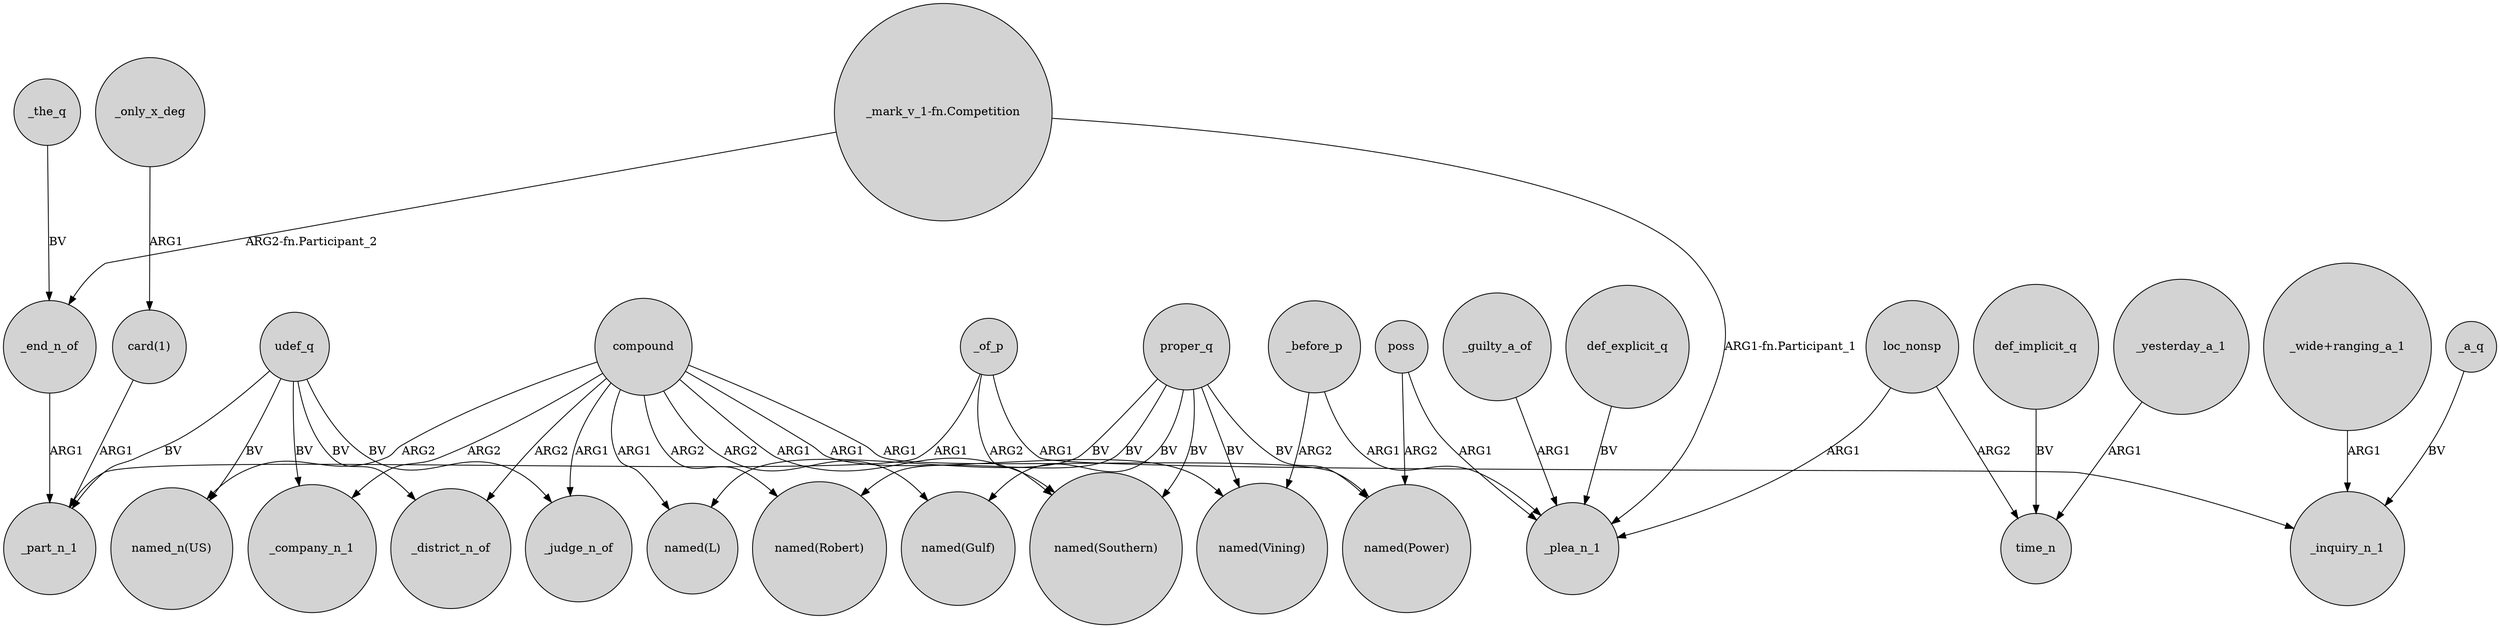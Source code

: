 digraph {
	node [shape=circle style=filled]
	"_mark_v_1-fn.Competition" -> _end_n_of [label="ARG2-fn.Participant_2"]
	proper_q -> "named(Vining)" [label=BV]
	"_mark_v_1-fn.Competition" -> _plea_n_1 [label="ARG1-fn.Participant_1"]
	_of_p -> "named(Southern)" [label=ARG2]
	compound -> _company_n_1 [label=ARG2]
	udef_q -> _company_n_1 [label=BV]
	"_wide+ranging_a_1" -> _inquiry_n_1 [label=ARG1]
	compound -> "named(Power)" [label=ARG1]
	poss -> _plea_n_1 [label=ARG1]
	_yesterday_a_1 -> time_n [label=ARG1]
	_before_p -> _plea_n_1 [label=ARG1]
	_a_q -> _inquiry_n_1 [label=BV]
	udef_q -> _judge_n_of [label=BV]
	proper_q -> "named(Gulf)" [label=BV]
	compound -> _district_n_of [label=ARG2]
	"card(1)" -> _part_n_1 [label=ARG1]
	compound -> "named(Robert)" [label=ARG2]
	_guilty_a_of -> _plea_n_1 [label=ARG1]
	compound -> "named(Southern)" [label=ARG1]
	proper_q -> "named(Power)" [label=BV]
	def_explicit_q -> _plea_n_1 [label=BV]
	compound -> "named(Vining)" [label=ARG1]
	poss -> "named(Power)" [label=ARG2]
	_only_x_deg -> "card(1)" [label=ARG1]
	proper_q -> "named(Robert)" [label=BV]
	proper_q -> "named(L)" [label=BV]
	compound -> _judge_n_of [label=ARG1]
	loc_nonsp -> time_n [label=ARG2]
	_before_p -> "named(Vining)" [label=ARG2]
	loc_nonsp -> _plea_n_1 [label=ARG1]
	compound -> "named(L)" [label=ARG1]
	udef_q -> _district_n_of [label=BV]
	_end_n_of -> _part_n_1 [label=ARG1]
	udef_q -> _part_n_1 [label=BV]
	proper_q -> "named(Southern)" [label=BV]
	_of_p -> _inquiry_n_1 [label=ARG1]
	compound -> "named_n(US)" [label=ARG2]
	compound -> "named(Gulf)" [label=ARG2]
	udef_q -> "named_n(US)" [label=BV]
	def_implicit_q -> time_n [label=BV]
	_the_q -> _end_n_of [label=BV]
	_of_p -> _part_n_1 [label=ARG1]
}
